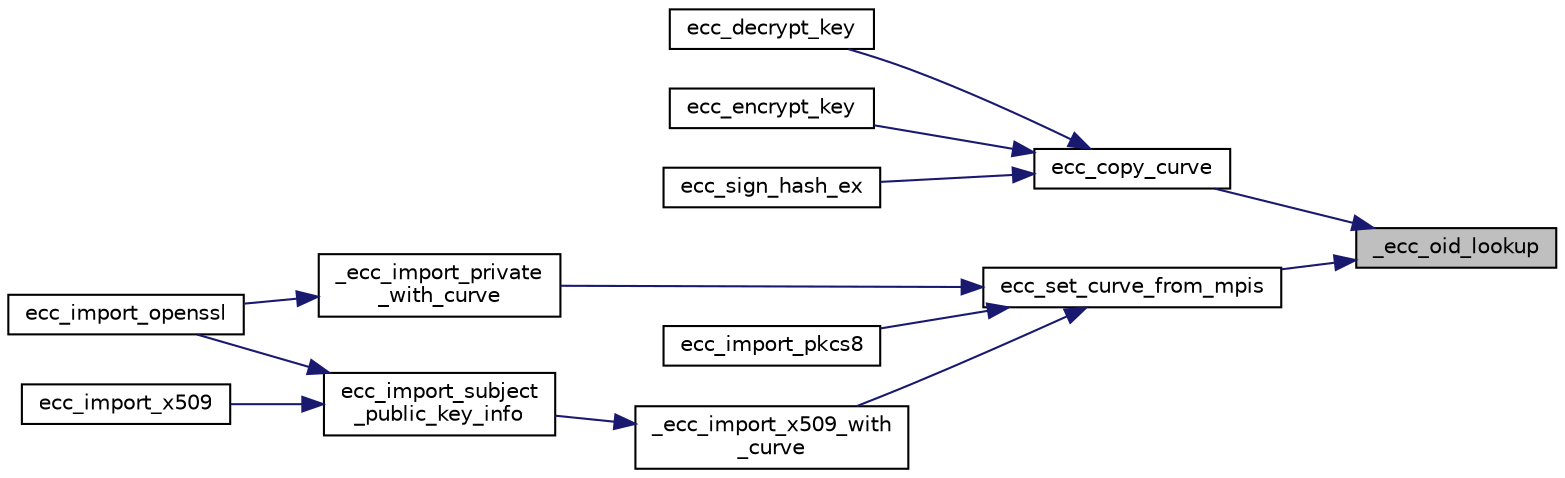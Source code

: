 digraph "_ecc_oid_lookup"
{
 // LATEX_PDF_SIZE
  edge [fontname="Helvetica",fontsize="10",labelfontname="Helvetica",labelfontsize="10"];
  node [fontname="Helvetica",fontsize="10",shape=record];
  rankdir="RL";
  Node17 [label="_ecc_oid_lookup",height=0.2,width=0.4,color="black", fillcolor="grey75", style="filled", fontcolor="black",tooltip=" "];
  Node17 -> Node18 [dir="back",color="midnightblue",fontsize="10",style="solid"];
  Node18 [label="ecc_copy_curve",height=0.2,width=0.4,color="black", fillcolor="white", style="filled",URL="$ecc__set__curve__internal_8c.html#aa65ad9426232274db6f50ae2ba05a600",tooltip=" "];
  Node18 -> Node19 [dir="back",color="midnightblue",fontsize="10",style="solid"];
  Node19 [label="ecc_decrypt_key",height=0.2,width=0.4,color="black", fillcolor="white", style="filled",URL="$ecc__decrypt__key_8c.html#adfbc21632ec24dad838fa0700154a57d",tooltip="Decrypt an ECC encrypted key."];
  Node18 -> Node20 [dir="back",color="midnightblue",fontsize="10",style="solid"];
  Node20 [label="ecc_encrypt_key",height=0.2,width=0.4,color="black", fillcolor="white", style="filled",URL="$ecc__encrypt__key_8c.html#a16164f1e295b1c88e6b81a9ece26cd70",tooltip="Encrypt a symmetric key with ECC."];
  Node18 -> Node21 [dir="back",color="midnightblue",fontsize="10",style="solid"];
  Node21 [label="ecc_sign_hash_ex",height=0.2,width=0.4,color="black", fillcolor="white", style="filled",URL="$ecc__sign__hash_8c.html#a96afaf55b03386145e3061fc42a9636b",tooltip="Sign a message digest."];
  Node17 -> Node22 [dir="back",color="midnightblue",fontsize="10",style="solid"];
  Node22 [label="ecc_set_curve_from_mpis",height=0.2,width=0.4,color="black", fillcolor="white", style="filled",URL="$ecc__set__curve__internal_8c.html#a5058c67d67d65a00c30b08ee3c0149f1",tooltip=" "];
  Node22 -> Node23 [dir="back",color="midnightblue",fontsize="10",style="solid"];
  Node23 [label="_ecc_import_private\l_with_curve",height=0.2,width=0.4,color="black", fillcolor="white", style="filled",URL="$ecc__import__openssl_8c.html#adcadf3f801ec6d9091ab3d7001e3295e",tooltip=" "];
  Node23 -> Node24 [dir="back",color="midnightblue",fontsize="10",style="solid"];
  Node24 [label="ecc_import_openssl",height=0.2,width=0.4,color="black", fillcolor="white", style="filled",URL="$ecc__import__openssl_8c.html#a62e764a9d768652402f730abef32780a",tooltip=" "];
  Node22 -> Node25 [dir="back",color="midnightblue",fontsize="10",style="solid"];
  Node25 [label="ecc_import_pkcs8",height=0.2,width=0.4,color="black", fillcolor="white", style="filled",URL="$ecc__import__pkcs8_8c.html#a0f0e747f119685eee3cc412f4480c52e",tooltip=" "];
  Node22 -> Node26 [dir="back",color="midnightblue",fontsize="10",style="solid"];
  Node26 [label="_ecc_import_x509_with\l_curve",height=0.2,width=0.4,color="black", fillcolor="white", style="filled",URL="$ecc__import__x509_8c.html#adf48b3ba468c0324055e9413a82d39f5",tooltip=" "];
  Node26 -> Node27 [dir="back",color="midnightblue",fontsize="10",style="solid"];
  Node27 [label="ecc_import_subject\l_public_key_info",height=0.2,width=0.4,color="black", fillcolor="white", style="filled",URL="$ecc__import__x509_8c.html#a6e24f3e6a3975c4d9e261a6031cab7b5",tooltip=" "];
  Node27 -> Node24 [dir="back",color="midnightblue",fontsize="10",style="solid"];
  Node27 -> Node28 [dir="back",color="midnightblue",fontsize="10",style="solid"];
  Node28 [label="ecc_import_x509",height=0.2,width=0.4,color="black", fillcolor="white", style="filled",URL="$ecc__import__x509_8c.html#abd7477bc1144cdfd4f9e2da835eefbf6",tooltip="Import an ECC key from a X.509 certificate."];
}

